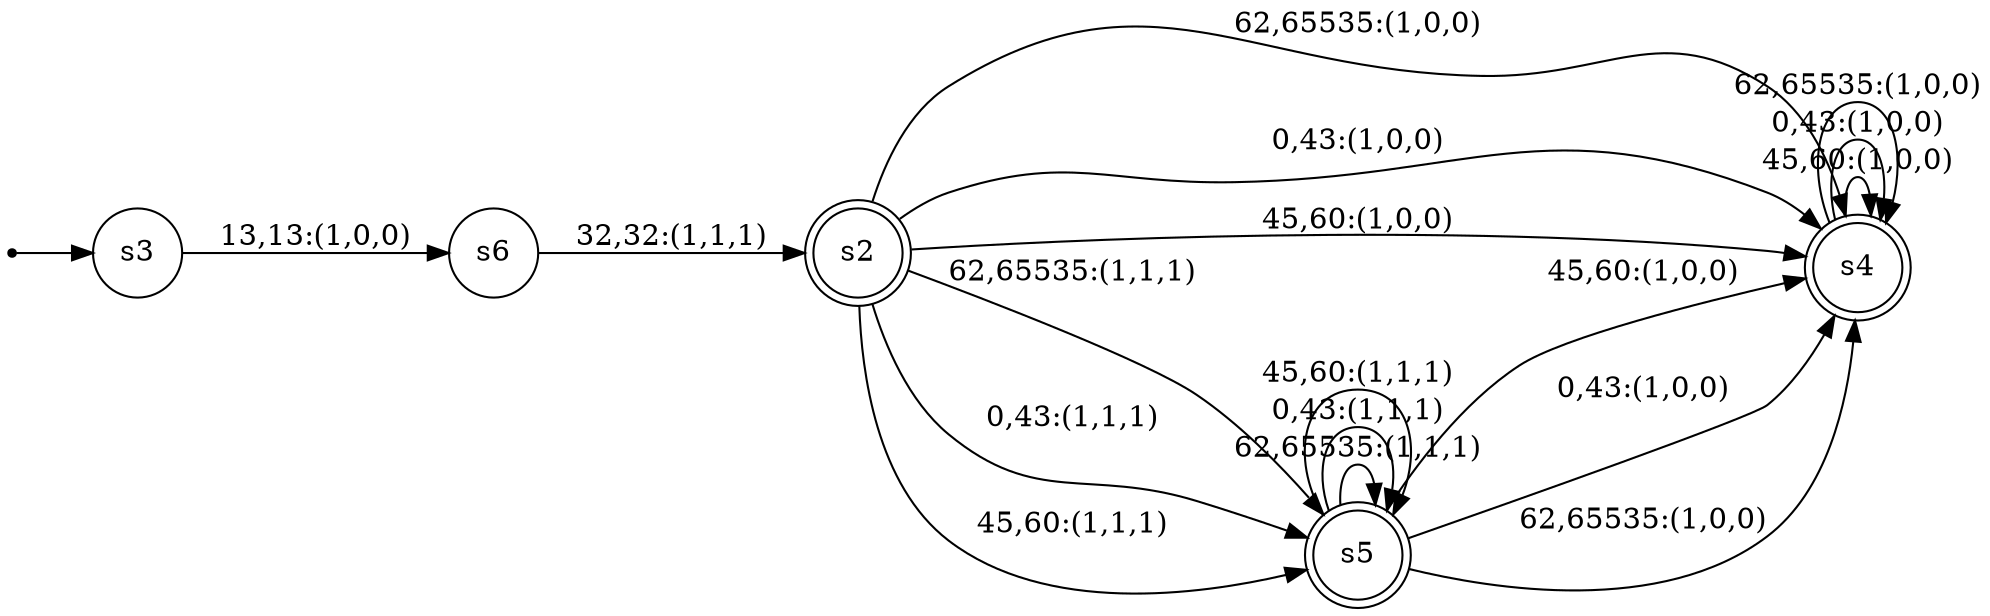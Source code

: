
      digraph G {
        rankdir=LR;
        init [shape=point];
        node [shape = doublecircle];
        s4 s5 s2
        node [shape = circle];
        init -> s3;
        s6 -> s2 [label = "32,32:(1,1,1)"]
        s5 -> s5 [label = "62,65535:(1,1,1)"]
        s5 -> s5 [label = "0,43:(1,1,1)"]
        s5 -> s4 [label = "45,60:(1,0,0)"]
        s5 -> s4 [label = "0,43:(1,0,0)"]
        s5 -> s5 [label = "45,60:(1,1,1)"]
        s5 -> s4 [label = "62,65535:(1,0,0)"]
        s4 -> s4 [label = "45,60:(1,0,0)"]
        s4 -> s4 [label = "0,43:(1,0,0)"]
        s4 -> s4 [label = "62,65535:(1,0,0)"]
        s3 -> s6 [label = "13,13:(1,0,0)"]
        s2 -> s5 [label = "62,65535:(1,1,1)"]
        s2 -> s5 [label = "0,43:(1,1,1)"]
        s2 -> s4 [label = "62,65535:(1,0,0)"]
        s2 -> s4 [label = "0,43:(1,0,0)"]
        s2 -> s4 [label = "45,60:(1,0,0)"]
        s2 -> s5 [label = "45,60:(1,1,1)"]}